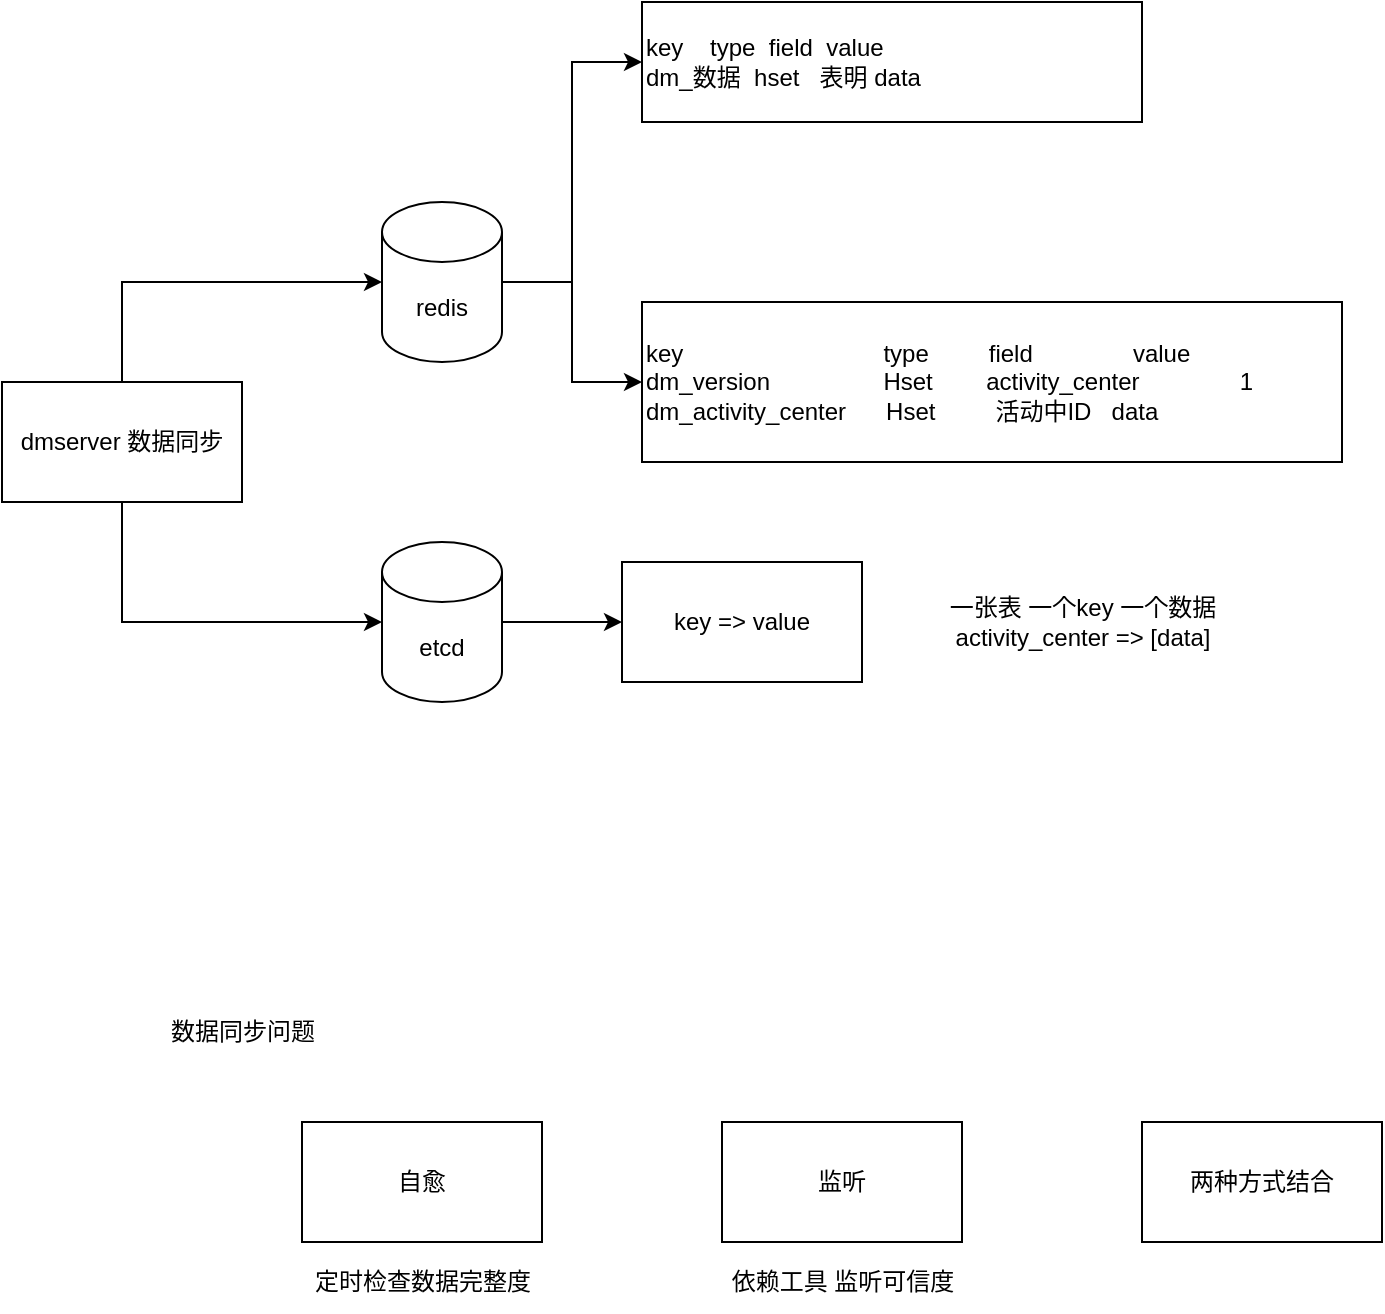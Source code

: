<mxfile version="20.4.2" type="github">
  <diagram id="lmy8UQ-vfpTuUxlPhxFz" name="第 1 页">
    <mxGraphModel dx="2306" dy="1055" grid="1" gridSize="10" guides="1" tooltips="1" connect="1" arrows="1" fold="1" page="1" pageScale="1" pageWidth="827" pageHeight="1169" math="0" shadow="0">
      <root>
        <mxCell id="0" />
        <mxCell id="1" parent="0" />
        <mxCell id="t6LF4k-oh8Lmb-7piijc-21" style="edgeStyle=orthogonalEdgeStyle;rounded=0;orthogonalLoop=1;jettySize=auto;html=1;exitX=0.5;exitY=0;exitDx=0;exitDy=0;entryX=0;entryY=0.5;entryDx=0;entryDy=0;entryPerimeter=0;" edge="1" parent="1" source="t6LF4k-oh8Lmb-7piijc-1" target="t6LF4k-oh8Lmb-7piijc-4">
          <mxGeometry relative="1" as="geometry" />
        </mxCell>
        <mxCell id="t6LF4k-oh8Lmb-7piijc-22" style="edgeStyle=orthogonalEdgeStyle;rounded=0;orthogonalLoop=1;jettySize=auto;html=1;exitX=0.5;exitY=1;exitDx=0;exitDy=0;entryX=0;entryY=0.5;entryDx=0;entryDy=0;entryPerimeter=0;" edge="1" parent="1" source="t6LF4k-oh8Lmb-7piijc-1" target="t6LF4k-oh8Lmb-7piijc-3">
          <mxGeometry relative="1" as="geometry" />
        </mxCell>
        <mxCell id="t6LF4k-oh8Lmb-7piijc-1" value="dmserver 数据同步" style="rounded=0;whiteSpace=wrap;html=1;" vertex="1" parent="1">
          <mxGeometry y="260" width="120" height="60" as="geometry" />
        </mxCell>
        <mxCell id="t6LF4k-oh8Lmb-7piijc-23" style="edgeStyle=orthogonalEdgeStyle;rounded=0;orthogonalLoop=1;jettySize=auto;html=1;exitX=1;exitY=0.5;exitDx=0;exitDy=0;exitPerimeter=0;entryX=0;entryY=0.5;entryDx=0;entryDy=0;" edge="1" parent="1" source="t6LF4k-oh8Lmb-7piijc-3" target="t6LF4k-oh8Lmb-7piijc-20">
          <mxGeometry relative="1" as="geometry" />
        </mxCell>
        <mxCell id="t6LF4k-oh8Lmb-7piijc-3" value="etcd" style="shape=cylinder3;whiteSpace=wrap;html=1;boundedLbl=1;backgroundOutline=1;size=15;" vertex="1" parent="1">
          <mxGeometry x="190" y="340" width="60" height="80" as="geometry" />
        </mxCell>
        <mxCell id="t6LF4k-oh8Lmb-7piijc-24" style="edgeStyle=orthogonalEdgeStyle;rounded=0;orthogonalLoop=1;jettySize=auto;html=1;exitX=1;exitY=0.5;exitDx=0;exitDy=0;exitPerimeter=0;entryX=0;entryY=0.5;entryDx=0;entryDy=0;" edge="1" parent="1" source="t6LF4k-oh8Lmb-7piijc-4" target="t6LF4k-oh8Lmb-7piijc-13">
          <mxGeometry relative="1" as="geometry" />
        </mxCell>
        <mxCell id="t6LF4k-oh8Lmb-7piijc-27" style="edgeStyle=orthogonalEdgeStyle;rounded=0;orthogonalLoop=1;jettySize=auto;html=1;exitX=1;exitY=0.5;exitDx=0;exitDy=0;exitPerimeter=0;entryX=0;entryY=0.5;entryDx=0;entryDy=0;" edge="1" parent="1" source="t6LF4k-oh8Lmb-7piijc-4" target="t6LF4k-oh8Lmb-7piijc-26">
          <mxGeometry relative="1" as="geometry" />
        </mxCell>
        <mxCell id="t6LF4k-oh8Lmb-7piijc-4" value="redis&lt;br&gt;" style="shape=cylinder3;whiteSpace=wrap;html=1;boundedLbl=1;backgroundOutline=1;size=15;" vertex="1" parent="1">
          <mxGeometry x="190" y="170" width="60" height="80" as="geometry" />
        </mxCell>
        <mxCell id="t6LF4k-oh8Lmb-7piijc-13" value="key&amp;nbsp;&amp;nbsp;&lt;span style=&quot;white-space: pre;&quot;&gt;	&lt;span style=&quot;white-space: pre;&quot;&gt;	&lt;/span&gt;&lt;/span&gt;type&lt;span style=&quot;white-space: pre;&quot;&gt;	&lt;/span&gt;&lt;span style=&quot;white-space: pre;&quot;&gt;	&lt;/span&gt;field&lt;span style=&quot;white-space: pre;&quot;&gt;	&lt;/span&gt;&lt;span style=&quot;white-space: pre;&quot;&gt;	&lt;/span&gt;value&lt;br&gt;dm_数据&lt;span style=&quot;white-space: pre;&quot;&gt;	&lt;/span&gt;&lt;span style=&quot;white-space: pre;&quot;&gt;	&lt;/span&gt;hset&lt;span style=&quot;white-space: pre;&quot;&gt;	&lt;/span&gt;&lt;span style=&quot;white-space: pre;&quot;&gt;	&lt;/span&gt;&amp;nbsp;表明&lt;span style=&quot;white-space: pre;&quot;&gt;	&lt;/span&gt;data&lt;span style=&quot;white-space: pre;&quot;&gt;	&lt;/span&gt;&lt;span style=&quot;white-space: pre;&quot;&gt;	&lt;/span&gt;" style="rounded=0;whiteSpace=wrap;html=1;align=left;" vertex="1" parent="1">
          <mxGeometry x="320" y="70" width="250" height="60" as="geometry" />
        </mxCell>
        <mxCell id="t6LF4k-oh8Lmb-7piijc-14" value="自愈&lt;br&gt;" style="whiteSpace=wrap;html=1;" vertex="1" parent="1">
          <mxGeometry x="150" y="630" width="120" height="60" as="geometry" />
        </mxCell>
        <mxCell id="t6LF4k-oh8Lmb-7piijc-15" value="监听" style="whiteSpace=wrap;html=1;" vertex="1" parent="1">
          <mxGeometry x="360" y="630" width="120" height="60" as="geometry" />
        </mxCell>
        <mxCell id="t6LF4k-oh8Lmb-7piijc-16" value="数据同步问题" style="text;html=1;align=center;verticalAlign=middle;resizable=0;points=[];autosize=1;strokeColor=none;fillColor=none;" vertex="1" parent="1">
          <mxGeometry x="70" y="570" width="100" height="30" as="geometry" />
        </mxCell>
        <mxCell id="t6LF4k-oh8Lmb-7piijc-17" value="定时检查数据完整度" style="text;html=1;align=center;verticalAlign=middle;resizable=0;points=[];autosize=1;strokeColor=none;fillColor=none;" vertex="1" parent="1">
          <mxGeometry x="145" y="695" width="130" height="30" as="geometry" />
        </mxCell>
        <mxCell id="t6LF4k-oh8Lmb-7piijc-18" value="依赖工具 监听可信度" style="text;html=1;align=center;verticalAlign=middle;resizable=0;points=[];autosize=1;strokeColor=none;fillColor=none;" vertex="1" parent="1">
          <mxGeometry x="355" y="695" width="130" height="30" as="geometry" />
        </mxCell>
        <mxCell id="t6LF4k-oh8Lmb-7piijc-19" value="两种方式结合" style="whiteSpace=wrap;html=1;" vertex="1" parent="1">
          <mxGeometry x="570" y="630" width="120" height="60" as="geometry" />
        </mxCell>
        <mxCell id="t6LF4k-oh8Lmb-7piijc-20" value="key =&amp;gt; value" style="whiteSpace=wrap;html=1;" vertex="1" parent="1">
          <mxGeometry x="310" y="350" width="120" height="60" as="geometry" />
        </mxCell>
        <mxCell id="t6LF4k-oh8Lmb-7piijc-25" value="一张表 一个key 一个数据&lt;br&gt;activity_center =&amp;gt; [data]" style="text;html=1;align=center;verticalAlign=middle;resizable=0;points=[];autosize=1;strokeColor=none;fillColor=none;" vertex="1" parent="1">
          <mxGeometry x="460" y="360" width="160" height="40" as="geometry" />
        </mxCell>
        <mxCell id="t6LF4k-oh8Lmb-7piijc-26" value="&lt;span style=&quot;&quot;&gt;key&amp;nbsp; &amp;nbsp; &amp;nbsp; &amp;nbsp; &amp;nbsp; &amp;nbsp; &amp;nbsp; &amp;nbsp; &amp;nbsp; &amp;nbsp; &amp;nbsp; &amp;nbsp; &amp;nbsp; &amp;nbsp; &amp;nbsp; type&amp;nbsp; &amp;nbsp; &amp;nbsp; &amp;nbsp; &amp;nbsp;field&amp;nbsp; &amp;nbsp; &amp;nbsp; &amp;nbsp; &amp;nbsp;&lt;span style=&quot;&quot;&gt;	&lt;span style=&quot;white-space: pre;&quot;&gt;	&lt;/span&gt;&lt;span style=&quot;white-space: pre;&quot;&gt;	&lt;/span&gt;&lt;span style=&quot;white-space: pre;&quot;&gt;	&lt;/span&gt;&lt;/span&gt;&lt;span style=&quot;&quot;&gt;&amp;nbsp;&lt;/span&gt;&lt;span style=&quot;&quot;&gt;	&lt;/span&gt;value&amp;nbsp;&lt;br&gt;dm_version&amp;nbsp; &amp;nbsp; &amp;nbsp; &amp;nbsp; &amp;nbsp; &amp;nbsp; &amp;nbsp; &amp;nbsp; &amp;nbsp;Hset&amp;nbsp; &amp;nbsp; &amp;nbsp; &amp;nbsp;&amp;nbsp;&lt;/span&gt;activity_center&lt;span style=&quot;&quot;&gt;&amp;nbsp; &amp;nbsp; &amp;nbsp; &amp;nbsp; &amp;nbsp; &amp;nbsp; &lt;span style=&quot;white-space: pre;&quot;&gt;	&lt;/span&gt;&lt;span style=&quot;white-space: pre;&quot;&gt;	&lt;/span&gt;&lt;span style=&quot;&quot;&gt;	&lt;/span&gt;1&lt;br&gt;&lt;/span&gt;&lt;span style=&quot;&quot;&gt;dm_activity_center&amp;nbsp; &amp;nbsp; &amp;nbsp; Hset&amp;nbsp; &amp;nbsp; &amp;nbsp; &amp;nbsp; &amp;nbsp;活动中ID&lt;span style=&quot;white-space: pre;&quot;&gt;	&lt;/span&gt;&lt;span style=&quot;white-space: pre;&quot;&gt;	&lt;/span&gt;&lt;span style=&quot;white-space: pre;&quot;&gt;	&lt;/span&gt;data&amp;nbsp;&lt;/span&gt;" style="rounded=0;whiteSpace=wrap;html=1;align=left;" vertex="1" parent="1">
          <mxGeometry x="320" y="220" width="350" height="80" as="geometry" />
        </mxCell>
      </root>
    </mxGraphModel>
  </diagram>
</mxfile>
